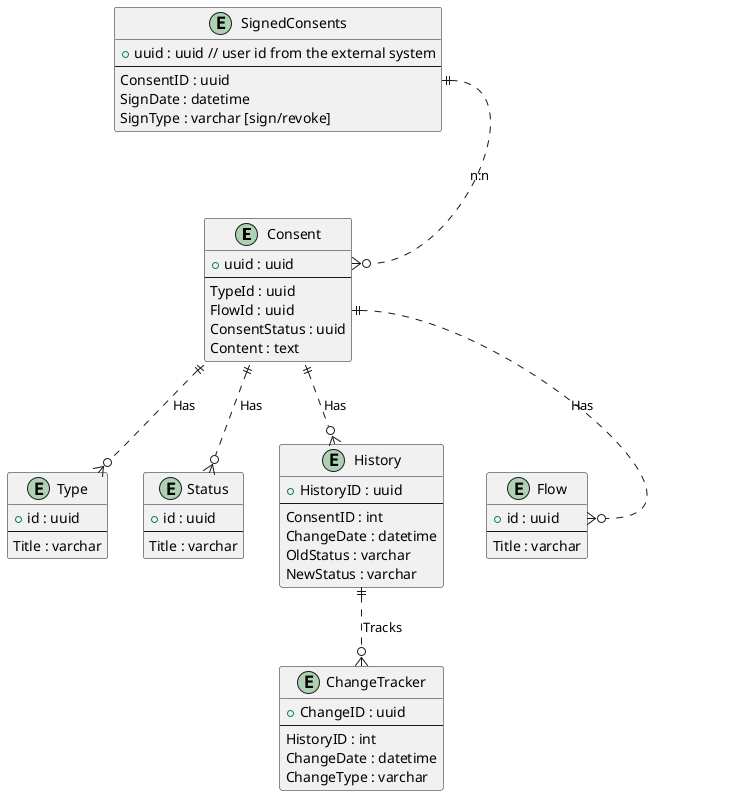 @startuml ER diagram

entity "Consent" as consent {
  + uuid : uuid
  --
  TypeId : uuid
  FlowId : uuid
  ConsentStatus : uuid
  Content : text
}

entity "Status" as status {
  + id : uuid
  --
  Title : varchar
}

entity "Type" as type {
  + id : uuid
  --
  Title : varchar
}

entity "Flow" as flow {
  + id : uuid
  --
  Title : varchar
}

entity "History" as history {
  + HistoryID : uuid
  --
  ConsentID : int
  ChangeDate : datetime
  OldStatus : varchar
  NewStatus : varchar
}

entity "ChangeTracker" as tracker {
  + ChangeID : uuid
  --
  HistoryID : int
  ChangeDate : datetime
  ChangeType : varchar
}

entity "SignedConsents" as signed {
  + uuid : uuid // user id from the external system
  --
  ConsentID : uuid
  SignDate : datetime
  SignType : varchar [sign/revoke]
}

signed::ConsentID ||..o{ consent::uuid : n:n
consent ||..o{ history : Has
consent ||..o{ type : Has
consent::FlowId ||..o{ flow::uuid : Has
consent ||..o{ status : Has
history ||..o{ tracker : Tracks

@enduml